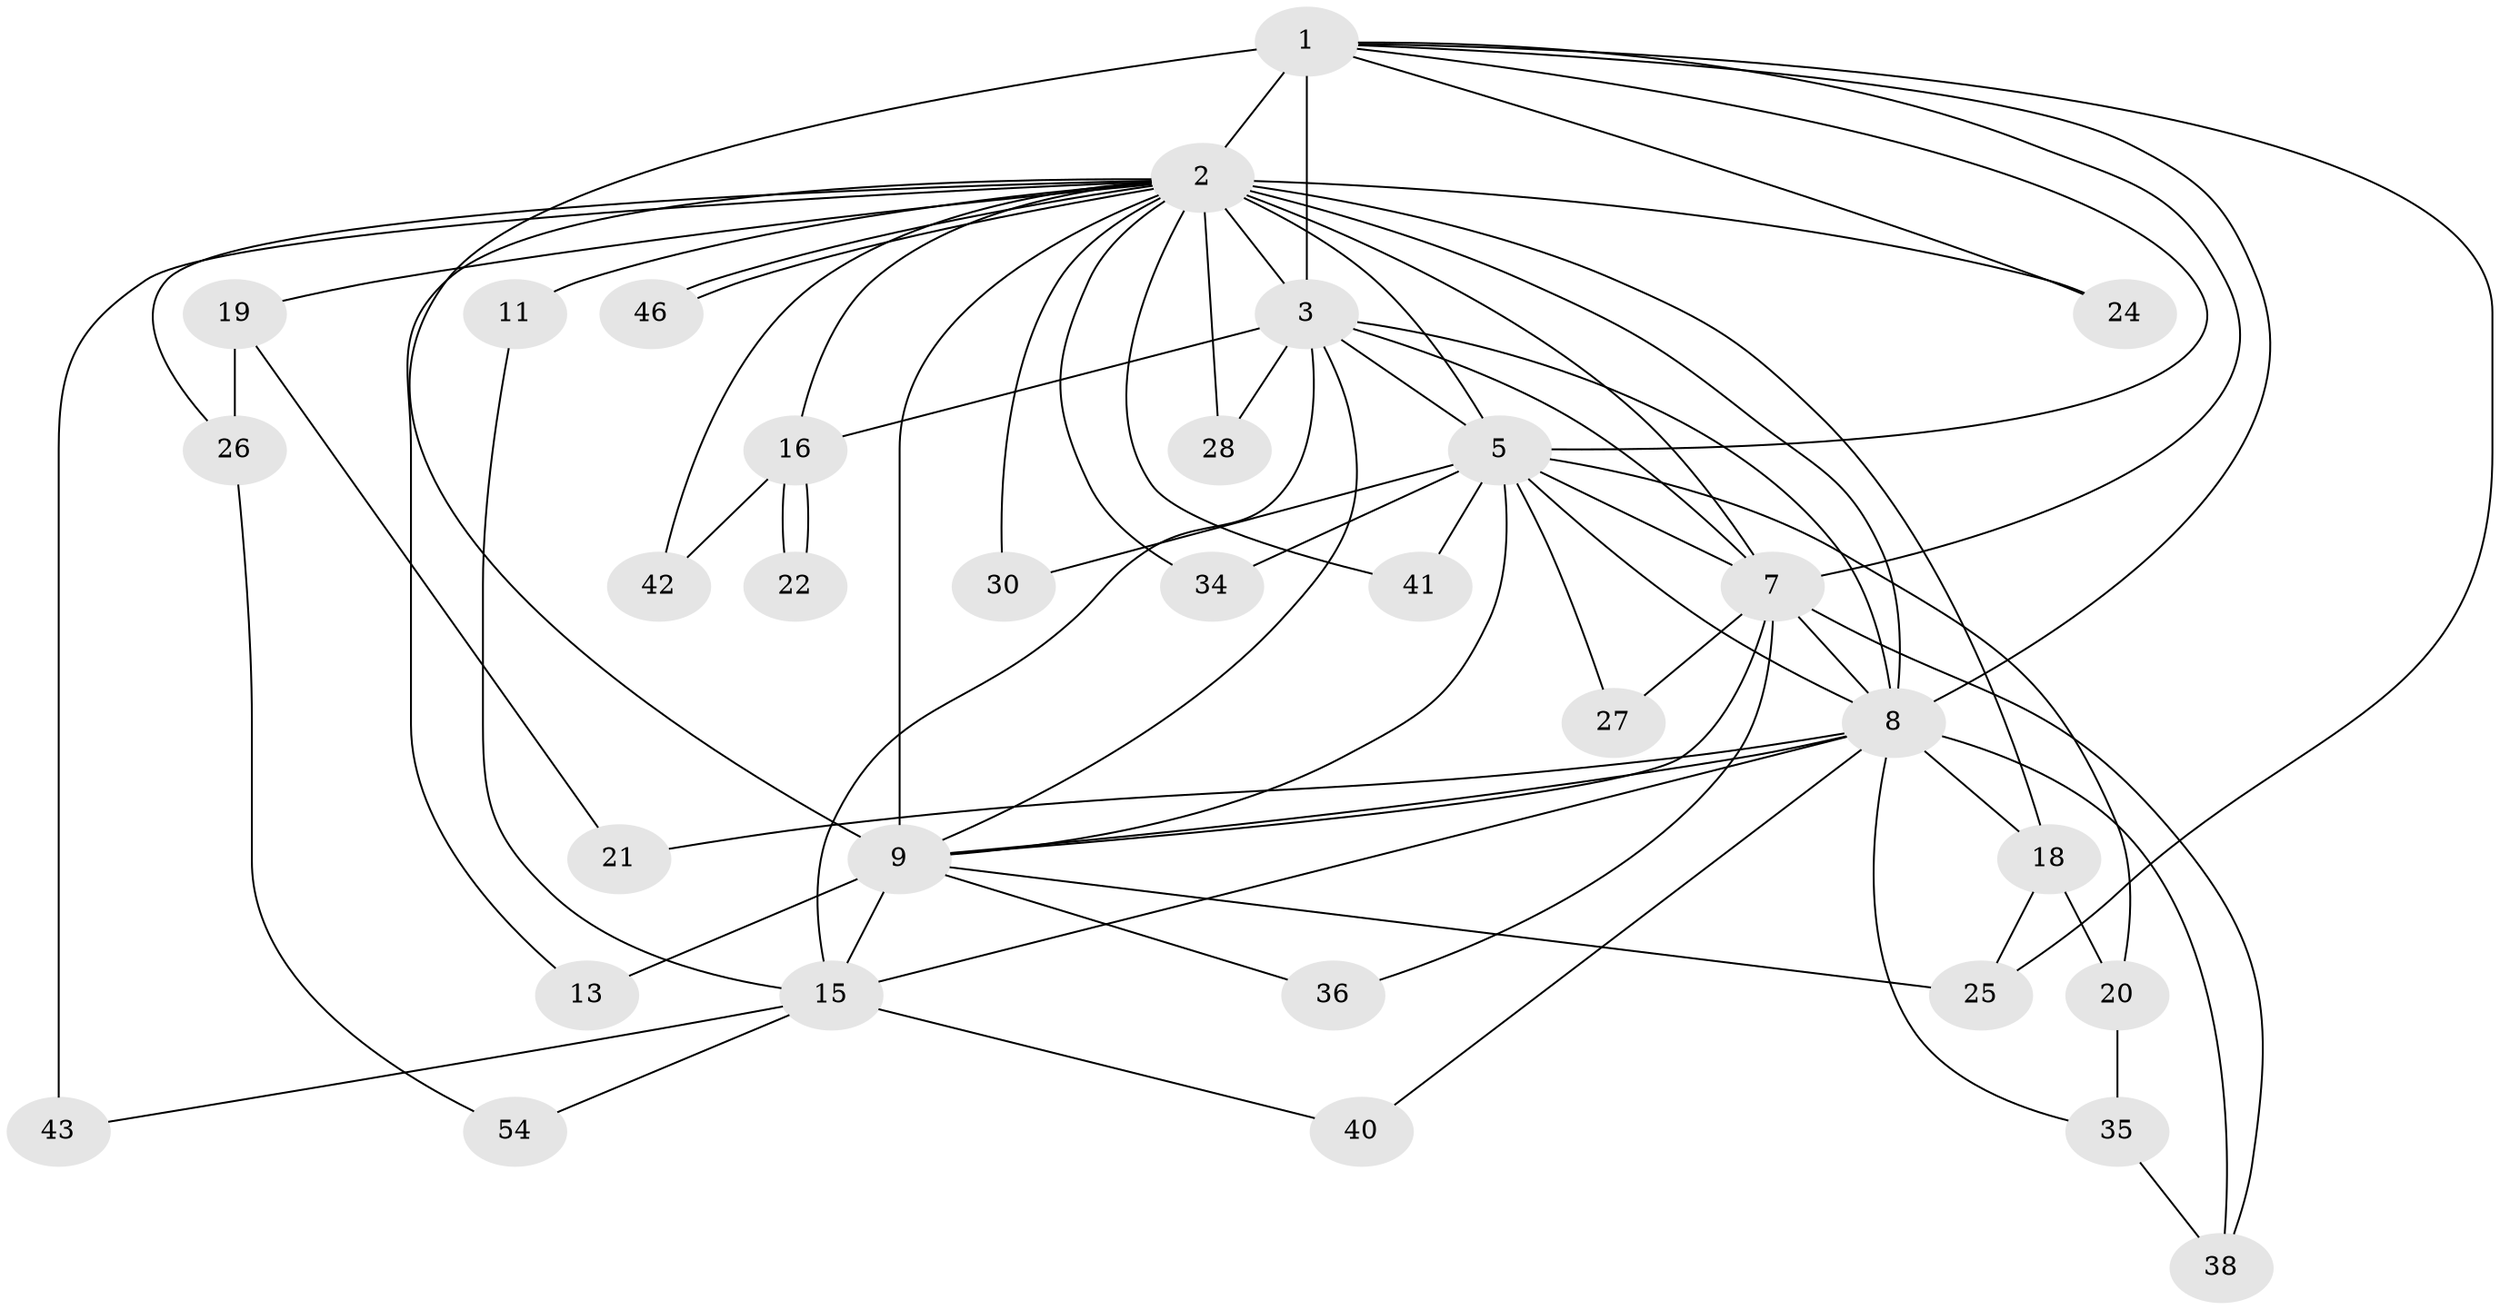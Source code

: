// original degree distribution, {11: 0.018518518518518517, 21: 0.018518518518518517, 13: 0.037037037037037035, 12: 0.018518518518518517, 15: 0.05555555555555555, 17: 0.018518518518518517, 19: 0.018518518518518517, 4: 0.12962962962962962, 3: 0.18518518518518517, 2: 0.48148148148148145, 5: 0.018518518518518517}
// Generated by graph-tools (version 1.1) at 2025/17/03/04/25 18:17:34]
// undirected, 32 vertices, 73 edges
graph export_dot {
graph [start="1"]
  node [color=gray90,style=filled];
  1 [super="+37"];
  2 [super="+47+4+6+23+10+29"];
  3;
  5;
  7 [super="+31+51"];
  8;
  9 [super="+39+32+12+14"];
  11;
  13;
  15 [super="+17"];
  16;
  18;
  19;
  20;
  21;
  22;
  24;
  25;
  26;
  27;
  28;
  30;
  34;
  35;
  36;
  38;
  40;
  41 [super="+49"];
  42;
  43;
  46;
  54;
  1 -- 2 [weight=4];
  1 -- 3;
  1 -- 5;
  1 -- 7;
  1 -- 8;
  1 -- 9;
  1 -- 24;
  1 -- 25;
  2 -- 3 [weight=5];
  2 -- 5 [weight=4];
  2 -- 7 [weight=8];
  2 -- 8 [weight=4];
  2 -- 9 [weight=9];
  2 -- 13;
  2 -- 18;
  2 -- 19 [weight=2];
  2 -- 42;
  2 -- 43 [weight=2];
  2 -- 46;
  2 -- 46;
  2 -- 11 [weight=3];
  2 -- 41 [weight=2];
  2 -- 24;
  2 -- 30;
  2 -- 28;
  2 -- 34;
  2 -- 16;
  2 -- 26;
  3 -- 5;
  3 -- 7;
  3 -- 8;
  3 -- 9;
  3 -- 15;
  3 -- 16;
  3 -- 28;
  5 -- 7;
  5 -- 8;
  5 -- 9 [weight=2];
  5 -- 20;
  5 -- 27;
  5 -- 30;
  5 -- 34;
  5 -- 41;
  7 -- 8;
  7 -- 9;
  7 -- 27;
  7 -- 36;
  7 -- 38;
  8 -- 9;
  8 -- 15;
  8 -- 18;
  8 -- 21;
  8 -- 35;
  8 -- 38;
  8 -- 40;
  9 -- 25;
  9 -- 36;
  9 -- 13;
  9 -- 15 [weight=2];
  11 -- 15;
  15 -- 54;
  15 -- 40;
  15 -- 43;
  16 -- 22;
  16 -- 22;
  16 -- 42;
  18 -- 20;
  18 -- 25;
  19 -- 21;
  19 -- 26;
  20 -- 35;
  26 -- 54;
  35 -- 38;
}
